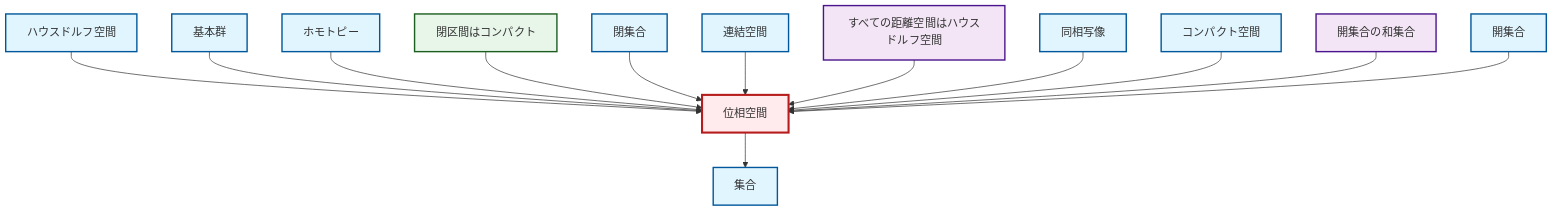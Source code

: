 graph TD
    classDef definition fill:#e1f5fe,stroke:#01579b,stroke-width:2px
    classDef theorem fill:#f3e5f5,stroke:#4a148c,stroke-width:2px
    classDef axiom fill:#fff3e0,stroke:#e65100,stroke-width:2px
    classDef example fill:#e8f5e9,stroke:#1b5e20,stroke-width:2px
    classDef current fill:#ffebee,stroke:#b71c1c,stroke-width:3px
    thm-metric-hausdorff["すべての距離空間はハウスドルフ空間"]:::theorem
    def-homotopy["ホモトピー"]:::definition
    def-fundamental-group["基本群"]:::definition
    def-open-set["開集合"]:::definition
    def-compact["コンパクト空間"]:::definition
    def-homeomorphism["同相写像"]:::definition
    def-hausdorff["ハウスドルフ空間"]:::definition
    def-topological-space["位相空間"]:::definition
    ex-closed-interval-compact["閉区間はコンパクト"]:::example
    thm-union-open-sets["開集合の和集合"]:::theorem
    def-closed-set["閉集合"]:::definition
    def-connected["連結空間"]:::definition
    def-set["集合"]:::definition
    def-hausdorff --> def-topological-space
    def-fundamental-group --> def-topological-space
    def-homotopy --> def-topological-space
    ex-closed-interval-compact --> def-topological-space
    def-closed-set --> def-topological-space
    def-connected --> def-topological-space
    def-topological-space --> def-set
    thm-metric-hausdorff --> def-topological-space
    def-homeomorphism --> def-topological-space
    def-compact --> def-topological-space
    thm-union-open-sets --> def-topological-space
    def-open-set --> def-topological-space
    class def-topological-space current